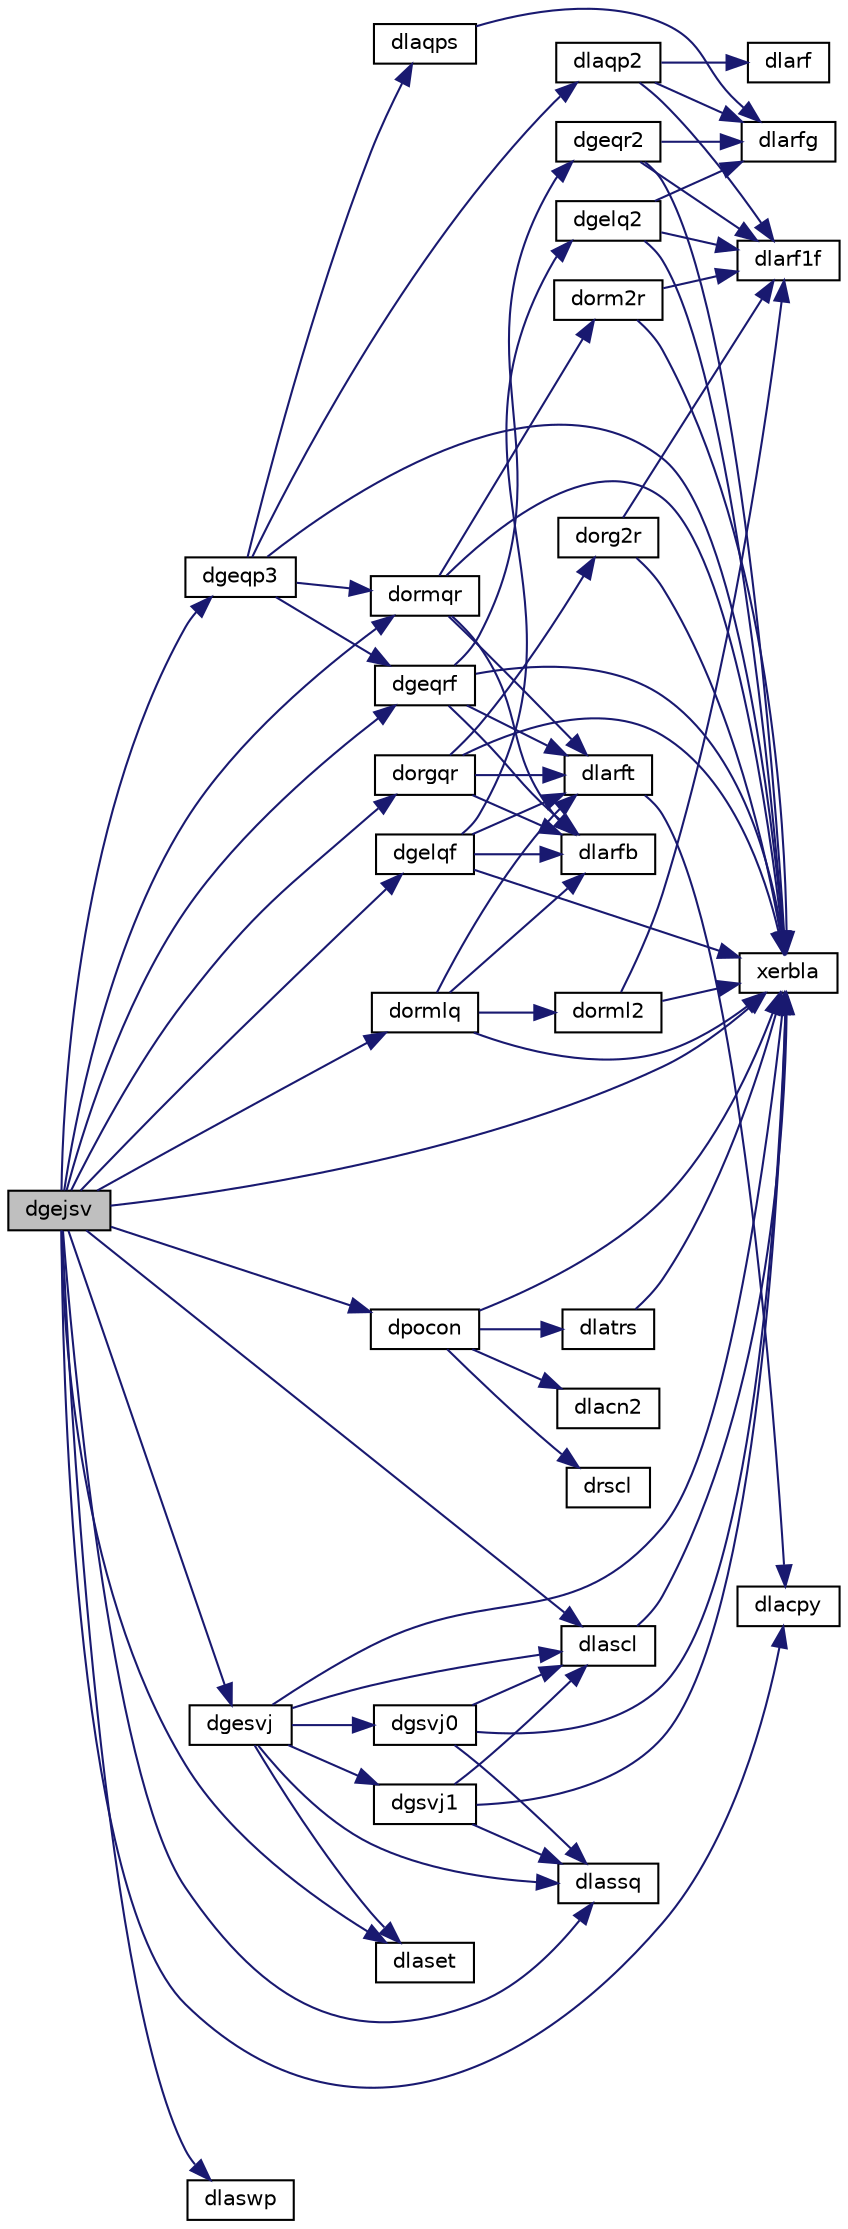 digraph "dgejsv"
{
 // LATEX_PDF_SIZE
  edge [fontname="Helvetica",fontsize="10",labelfontname="Helvetica",labelfontsize="10"];
  node [fontname="Helvetica",fontsize="10",shape=record];
  rankdir="LR";
  Node1 [label="dgejsv",height=0.2,width=0.4,color="black", fillcolor="grey75", style="filled", fontcolor="black",tooltip="DGEJSV"];
  Node1 -> Node2 [color="midnightblue",fontsize="10",style="solid",fontname="Helvetica"];
  Node2 [label="dgelqf",height=0.2,width=0.4,color="black", fillcolor="white", style="filled",URL="$dgelqf_8f.html#a436228e38ef5c55e3229502afa2c4220",tooltip="DGELQF"];
  Node2 -> Node3 [color="midnightblue",fontsize="10",style="solid",fontname="Helvetica"];
  Node3 [label="dgelq2",height=0.2,width=0.4,color="black", fillcolor="white", style="filled",URL="$dgelq2_8f.html#a2f10ebf79772a5399be9ed6169c9d975",tooltip="DGELQ2 computes the LQ factorization of a general rectangular matrix using an unblocked algorithm."];
  Node3 -> Node4 [color="midnightblue",fontsize="10",style="solid",fontname="Helvetica"];
  Node4 [label="dlarf1f",height=0.2,width=0.4,color="black", fillcolor="white", style="filled",URL="$dlarf1f_8f.html#a553446f22ec537c5ff7f1335b90c4470",tooltip="DLARF1F applies an elementary reflector to a general rectangular"];
  Node3 -> Node5 [color="midnightblue",fontsize="10",style="solid",fontname="Helvetica"];
  Node5 [label="dlarfg",height=0.2,width=0.4,color="black", fillcolor="white", style="filled",URL="$dlarfg_8f.html#aabb59655e820b3551af27781bd716143",tooltip="DLARFG generates an elementary reflector (Householder matrix)."];
  Node3 -> Node6 [color="midnightblue",fontsize="10",style="solid",fontname="Helvetica"];
  Node6 [label="xerbla",height=0.2,width=0.4,color="black", fillcolor="white", style="filled",URL="$xerbla_8f.html#a377ee61015baf8dea7770b3a404b1c07",tooltip="XERBLA"];
  Node2 -> Node7 [color="midnightblue",fontsize="10",style="solid",fontname="Helvetica"];
  Node7 [label="dlarfb",height=0.2,width=0.4,color="black", fillcolor="white", style="filled",URL="$dlarfb_8f.html#a83c81583bd444e0cf021fb006cd9a5e8",tooltip="DLARFB applies a block reflector or its transpose to a general rectangular matrix."];
  Node2 -> Node8 [color="midnightblue",fontsize="10",style="solid",fontname="Helvetica"];
  Node8 [label="dlarft",height=0.2,width=0.4,color="black", fillcolor="white", style="filled",URL="$dlarft_8f.html#a78f6dac52ebcfdeab5b4e5e6d4d0faf0",tooltip="DLARFT forms the triangular factor T of a block reflector H = I - vtvH"];
  Node8 -> Node9 [color="midnightblue",fontsize="10",style="solid",fontname="Helvetica"];
  Node9 [label="dlacpy",height=0.2,width=0.4,color="black", fillcolor="white", style="filled",URL="$dlacpy_8f.html#a7eb8731ffab2734378157c40964bf788",tooltip="DLACPY copies all or part of one two-dimensional array to another."];
  Node2 -> Node6 [color="midnightblue",fontsize="10",style="solid",fontname="Helvetica"];
  Node1 -> Node10 [color="midnightblue",fontsize="10",style="solid",fontname="Helvetica"];
  Node10 [label="dgeqp3",height=0.2,width=0.4,color="black", fillcolor="white", style="filled",URL="$dgeqp3_8f.html#a1b0500f49e03d2771b797c6e88adabbb",tooltip="DGEQP3"];
  Node10 -> Node11 [color="midnightblue",fontsize="10",style="solid",fontname="Helvetica"];
  Node11 [label="dgeqrf",height=0.2,width=0.4,color="black", fillcolor="white", style="filled",URL="$dgeqrf_8f.html#a3766ea903391b5cf9008132f7440ec7b",tooltip="DGEQRF"];
  Node11 -> Node12 [color="midnightblue",fontsize="10",style="solid",fontname="Helvetica"];
  Node12 [label="dgeqr2",height=0.2,width=0.4,color="black", fillcolor="white", style="filled",URL="$dgeqr2_8f.html#a86586a8c4f1c31707724ed70e92f6f34",tooltip="DGEQR2 computes the QR factorization of a general rectangular matrix using an unblocked algorithm."];
  Node12 -> Node4 [color="midnightblue",fontsize="10",style="solid",fontname="Helvetica"];
  Node12 -> Node5 [color="midnightblue",fontsize="10",style="solid",fontname="Helvetica"];
  Node12 -> Node6 [color="midnightblue",fontsize="10",style="solid",fontname="Helvetica"];
  Node11 -> Node7 [color="midnightblue",fontsize="10",style="solid",fontname="Helvetica"];
  Node11 -> Node8 [color="midnightblue",fontsize="10",style="solid",fontname="Helvetica"];
  Node11 -> Node6 [color="midnightblue",fontsize="10",style="solid",fontname="Helvetica"];
  Node10 -> Node13 [color="midnightblue",fontsize="10",style="solid",fontname="Helvetica"];
  Node13 [label="dlaqp2",height=0.2,width=0.4,color="black", fillcolor="white", style="filled",URL="$dlaqp2_8f.html#a106114a2b25c901f8e780dec465f1245",tooltip="DLAQP2 computes a QR factorization with column pivoting of the matrix block."];
  Node13 -> Node14 [color="midnightblue",fontsize="10",style="solid",fontname="Helvetica"];
  Node14 [label="dlarf",height=0.2,width=0.4,color="black", fillcolor="white", style="filled",URL="$dlarf_8f.html#a39a2b39f56ce497b218c5f48339ee712",tooltip="DLARF applies an elementary reflector to a general rectangular matrix."];
  Node13 -> Node4 [color="midnightblue",fontsize="10",style="solid",fontname="Helvetica"];
  Node13 -> Node5 [color="midnightblue",fontsize="10",style="solid",fontname="Helvetica"];
  Node10 -> Node15 [color="midnightblue",fontsize="10",style="solid",fontname="Helvetica"];
  Node15 [label="dlaqps",height=0.2,width=0.4,color="black", fillcolor="white", style="filled",URL="$dlaqps_8f.html#ae9390b8aa28d639a2e67f2aa33583e97",tooltip="DLAQPS computes a step of QR factorization with column pivoting of a real m-by-n matrix A by using BL..."];
  Node15 -> Node5 [color="midnightblue",fontsize="10",style="solid",fontname="Helvetica"];
  Node10 -> Node16 [color="midnightblue",fontsize="10",style="solid",fontname="Helvetica"];
  Node16 [label="dormqr",height=0.2,width=0.4,color="black", fillcolor="white", style="filled",URL="$dormqr_8f.html#a17b0765a8a0e6547bcf933979b38f0b0",tooltip="DORMQR"];
  Node16 -> Node7 [color="midnightblue",fontsize="10",style="solid",fontname="Helvetica"];
  Node16 -> Node8 [color="midnightblue",fontsize="10",style="solid",fontname="Helvetica"];
  Node16 -> Node17 [color="midnightblue",fontsize="10",style="solid",fontname="Helvetica"];
  Node17 [label="dorm2r",height=0.2,width=0.4,color="black", fillcolor="white", style="filled",URL="$dorm2r_8f.html#a16f17277972002c33a44e9a7a04bb64f",tooltip="DORM2R multiplies a general matrix by the orthogonal matrix from a QR factorization determined by sge..."];
  Node17 -> Node4 [color="midnightblue",fontsize="10",style="solid",fontname="Helvetica"];
  Node17 -> Node6 [color="midnightblue",fontsize="10",style="solid",fontname="Helvetica"];
  Node16 -> Node6 [color="midnightblue",fontsize="10",style="solid",fontname="Helvetica"];
  Node10 -> Node6 [color="midnightblue",fontsize="10",style="solid",fontname="Helvetica"];
  Node1 -> Node11 [color="midnightblue",fontsize="10",style="solid",fontname="Helvetica"];
  Node1 -> Node18 [color="midnightblue",fontsize="10",style="solid",fontname="Helvetica"];
  Node18 [label="dgesvj",height=0.2,width=0.4,color="black", fillcolor="white", style="filled",URL="$dgesvj_8f.html#ac14340a964d1df1b2f4483844a7c0df1",tooltip="DGESVJ"];
  Node18 -> Node19 [color="midnightblue",fontsize="10",style="solid",fontname="Helvetica"];
  Node19 [label="dgsvj0",height=0.2,width=0.4,color="black", fillcolor="white", style="filled",URL="$dgsvj0_8f.html#a8f7c26f84438f90cd00775033ebec3a8",tooltip="DGSVJ0 pre-processor for the routine dgesvj."];
  Node19 -> Node20 [color="midnightblue",fontsize="10",style="solid",fontname="Helvetica"];
  Node20 [label="dlascl",height=0.2,width=0.4,color="black", fillcolor="white", style="filled",URL="$dlascl_8f.html#a7bce4c35ec5a86ee0bfdd15c476d99c8",tooltip="DLASCL multiplies a general rectangular matrix by a real scalar defined as cto/cfrom."];
  Node20 -> Node6 [color="midnightblue",fontsize="10",style="solid",fontname="Helvetica"];
  Node19 -> Node21 [color="midnightblue",fontsize="10",style="solid",fontname="Helvetica"];
  Node21 [label="dlassq",height=0.2,width=0.4,color="black", fillcolor="white", style="filled",URL="$dlassq_8f90.html#ae8f40b0a34771b4f2d9c863de3af7be5",tooltip="DLASSQ updates a sum of squares represented in scaled form."];
  Node19 -> Node6 [color="midnightblue",fontsize="10",style="solid",fontname="Helvetica"];
  Node18 -> Node22 [color="midnightblue",fontsize="10",style="solid",fontname="Helvetica"];
  Node22 [label="dgsvj1",height=0.2,width=0.4,color="black", fillcolor="white", style="filled",URL="$dgsvj1_8f.html#ab4abc17f4e1a5322998b6f9e84dd6d6f",tooltip="DGSVJ1 pre-processor for the routine dgesvj, applies Jacobi rotations targeting only particular pivot..."];
  Node22 -> Node20 [color="midnightblue",fontsize="10",style="solid",fontname="Helvetica"];
  Node22 -> Node21 [color="midnightblue",fontsize="10",style="solid",fontname="Helvetica"];
  Node22 -> Node6 [color="midnightblue",fontsize="10",style="solid",fontname="Helvetica"];
  Node18 -> Node20 [color="midnightblue",fontsize="10",style="solid",fontname="Helvetica"];
  Node18 -> Node23 [color="midnightblue",fontsize="10",style="solid",fontname="Helvetica"];
  Node23 [label="dlaset",height=0.2,width=0.4,color="black", fillcolor="white", style="filled",URL="$dlaset_8f.html#a89e332374c7cd87e5db54bfe21550bc3",tooltip="DLASET initializes the off-diagonal elements and the diagonal elements of a matrix to given values."];
  Node18 -> Node21 [color="midnightblue",fontsize="10",style="solid",fontname="Helvetica"];
  Node18 -> Node6 [color="midnightblue",fontsize="10",style="solid",fontname="Helvetica"];
  Node1 -> Node9 [color="midnightblue",fontsize="10",style="solid",fontname="Helvetica"];
  Node1 -> Node20 [color="midnightblue",fontsize="10",style="solid",fontname="Helvetica"];
  Node1 -> Node23 [color="midnightblue",fontsize="10",style="solid",fontname="Helvetica"];
  Node1 -> Node21 [color="midnightblue",fontsize="10",style="solid",fontname="Helvetica"];
  Node1 -> Node24 [color="midnightblue",fontsize="10",style="solid",fontname="Helvetica"];
  Node24 [label="dlaswp",height=0.2,width=0.4,color="black", fillcolor="white", style="filled",URL="$dlaswp_8f.html#a3ccc0cf84b0493bd9adcdc02fcff449f",tooltip="DLASWP performs a series of row interchanges on a general rectangular matrix."];
  Node1 -> Node25 [color="midnightblue",fontsize="10",style="solid",fontname="Helvetica"];
  Node25 [label="dorgqr",height=0.2,width=0.4,color="black", fillcolor="white", style="filled",URL="$dorgqr_8f.html#a14b45f7374dc8654073aa06879c1c459",tooltip="DORGQR"];
  Node25 -> Node7 [color="midnightblue",fontsize="10",style="solid",fontname="Helvetica"];
  Node25 -> Node8 [color="midnightblue",fontsize="10",style="solid",fontname="Helvetica"];
  Node25 -> Node26 [color="midnightblue",fontsize="10",style="solid",fontname="Helvetica"];
  Node26 [label="dorg2r",height=0.2,width=0.4,color="black", fillcolor="white", style="filled",URL="$dorg2r_8f.html#a0598b93548008b36c26ce99b314e77e5",tooltip="DORG2R generates all or part of the orthogonal matrix Q from a QR factorization determined by sgeqrf ..."];
  Node26 -> Node4 [color="midnightblue",fontsize="10",style="solid",fontname="Helvetica"];
  Node26 -> Node6 [color="midnightblue",fontsize="10",style="solid",fontname="Helvetica"];
  Node25 -> Node6 [color="midnightblue",fontsize="10",style="solid",fontname="Helvetica"];
  Node1 -> Node27 [color="midnightblue",fontsize="10",style="solid",fontname="Helvetica"];
  Node27 [label="dormlq",height=0.2,width=0.4,color="black", fillcolor="white", style="filled",URL="$dormlq_8f.html#a99147464f79c5447c08eead5a06a90ce",tooltip="DORMLQ"];
  Node27 -> Node7 [color="midnightblue",fontsize="10",style="solid",fontname="Helvetica"];
  Node27 -> Node8 [color="midnightblue",fontsize="10",style="solid",fontname="Helvetica"];
  Node27 -> Node28 [color="midnightblue",fontsize="10",style="solid",fontname="Helvetica"];
  Node28 [label="dorml2",height=0.2,width=0.4,color="black", fillcolor="white", style="filled",URL="$dorml2_8f.html#ac56b83a4d3672ad94cf17443506abccd",tooltip="DORML2 multiplies a general matrix by the orthogonal matrix from a LQ factorization determined by sge..."];
  Node28 -> Node4 [color="midnightblue",fontsize="10",style="solid",fontname="Helvetica"];
  Node28 -> Node6 [color="midnightblue",fontsize="10",style="solid",fontname="Helvetica"];
  Node27 -> Node6 [color="midnightblue",fontsize="10",style="solid",fontname="Helvetica"];
  Node1 -> Node16 [color="midnightblue",fontsize="10",style="solid",fontname="Helvetica"];
  Node1 -> Node29 [color="midnightblue",fontsize="10",style="solid",fontname="Helvetica"];
  Node29 [label="dpocon",height=0.2,width=0.4,color="black", fillcolor="white", style="filled",URL="$dpocon_8f.html#a42c90b8fcfef1a8f7c87a45e8176d643",tooltip="DPOCON"];
  Node29 -> Node30 [color="midnightblue",fontsize="10",style="solid",fontname="Helvetica"];
  Node30 [label="dlacn2",height=0.2,width=0.4,color="black", fillcolor="white", style="filled",URL="$dlacn2_8f.html#a9b62da514b4a671acd3e3f63d018f01e",tooltip="DLACN2 estimates the 1-norm of a square matrix, using reverse communication for evaluating matrix-vec..."];
  Node29 -> Node31 [color="midnightblue",fontsize="10",style="solid",fontname="Helvetica"];
  Node31 [label="dlatrs",height=0.2,width=0.4,color="black", fillcolor="white", style="filled",URL="$dlatrs_8f.html#aa495c9c519906a3053f0ec56d702ef5f",tooltip="DLATRS solves a triangular system of equations with the scale factor set to prevent overflow."];
  Node31 -> Node6 [color="midnightblue",fontsize="10",style="solid",fontname="Helvetica"];
  Node29 -> Node32 [color="midnightblue",fontsize="10",style="solid",fontname="Helvetica"];
  Node32 [label="drscl",height=0.2,width=0.4,color="black", fillcolor="white", style="filled",URL="$drscl_8f.html#a662e4c4f54a2670dd8408f6b6b306dec",tooltip="DRSCL multiplies a vector by the reciprocal of a real scalar."];
  Node29 -> Node6 [color="midnightblue",fontsize="10",style="solid",fontname="Helvetica"];
  Node1 -> Node6 [color="midnightblue",fontsize="10",style="solid",fontname="Helvetica"];
}
